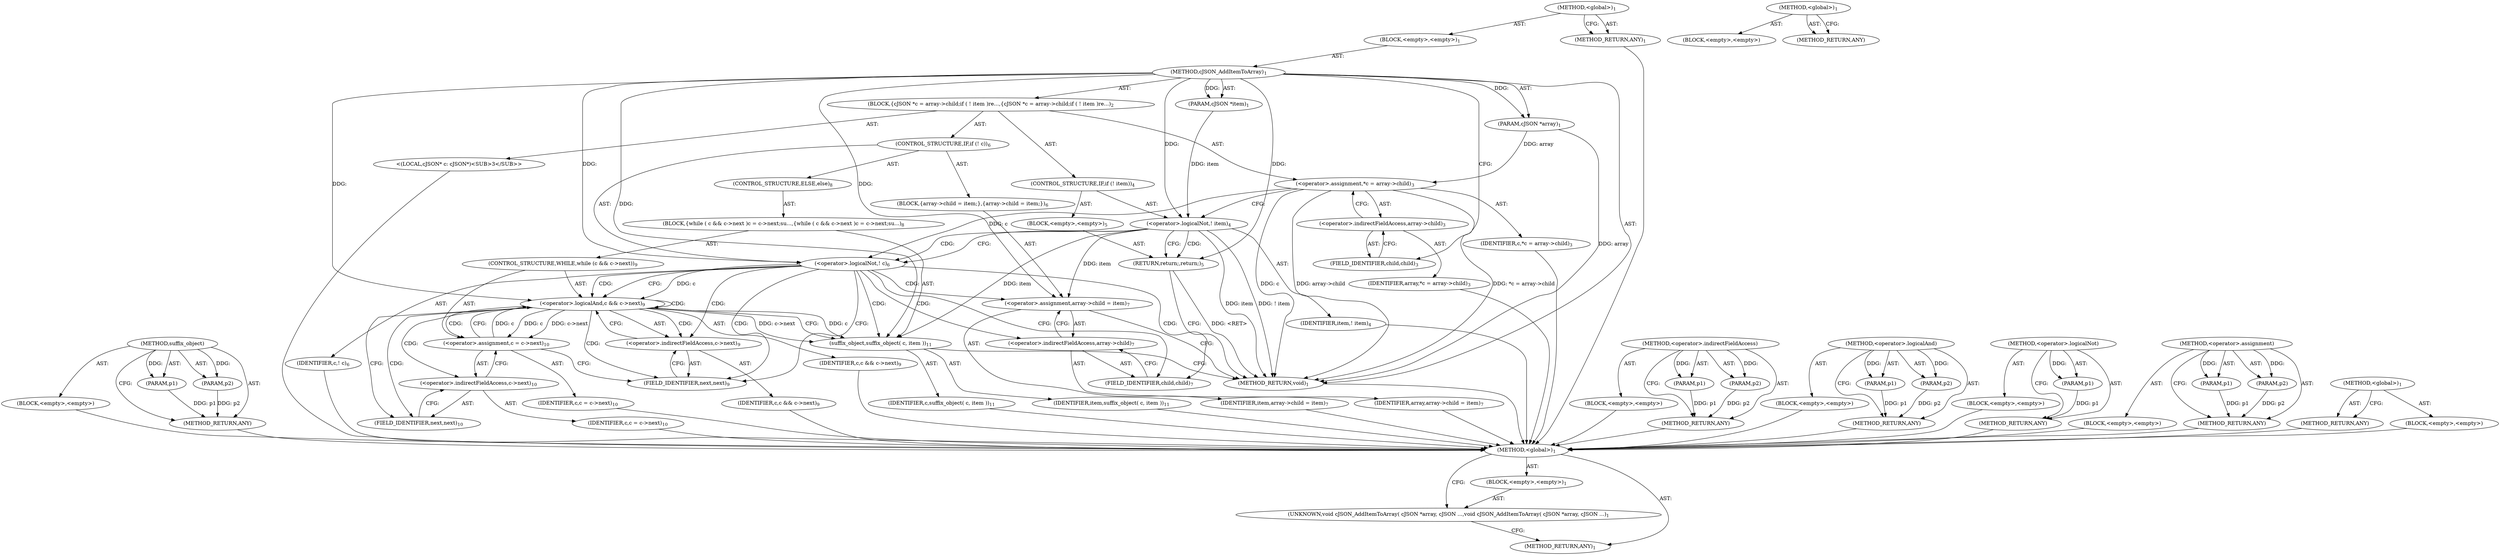digraph "&lt;global&gt;" {
vulnerable_84 [label=<(METHOD,suffix_object)>];
vulnerable_85 [label=<(PARAM,p1)>];
vulnerable_86 [label=<(PARAM,p2)>];
vulnerable_87 [label=<(BLOCK,&lt;empty&gt;,&lt;empty&gt;)>];
vulnerable_88 [label=<(METHOD_RETURN,ANY)>];
vulnerable_6 [label=<(METHOD,&lt;global&gt;)<SUB>1</SUB>>];
vulnerable_7 [label=<(BLOCK,&lt;empty&gt;,&lt;empty&gt;)<SUB>1</SUB>>];
vulnerable_8 [label=<(METHOD,cJSON_AddItemToArray)<SUB>1</SUB>>];
vulnerable_9 [label=<(PARAM,cJSON *array)<SUB>1</SUB>>];
vulnerable_10 [label=<(PARAM,cJSON *item)<SUB>1</SUB>>];
vulnerable_11 [label=<(BLOCK,{
	cJSON *c = array-&gt;child;
	if ( ! item )
		re...,{
	cJSON *c = array-&gt;child;
	if ( ! item )
		re...)<SUB>2</SUB>>];
vulnerable_12 [label="<(LOCAL,cJSON* c: cJSON*)<SUB>3</SUB>>"];
vulnerable_13 [label=<(&lt;operator&gt;.assignment,*c = array-&gt;child)<SUB>3</SUB>>];
vulnerable_14 [label=<(IDENTIFIER,c,*c = array-&gt;child)<SUB>3</SUB>>];
vulnerable_15 [label=<(&lt;operator&gt;.indirectFieldAccess,array-&gt;child)<SUB>3</SUB>>];
vulnerable_16 [label=<(IDENTIFIER,array,*c = array-&gt;child)<SUB>3</SUB>>];
vulnerable_17 [label=<(FIELD_IDENTIFIER,child,child)<SUB>3</SUB>>];
vulnerable_18 [label=<(CONTROL_STRUCTURE,IF,if (! item))<SUB>4</SUB>>];
vulnerable_19 [label=<(&lt;operator&gt;.logicalNot,! item)<SUB>4</SUB>>];
vulnerable_20 [label=<(IDENTIFIER,item,! item)<SUB>4</SUB>>];
vulnerable_21 [label=<(BLOCK,&lt;empty&gt;,&lt;empty&gt;)<SUB>5</SUB>>];
vulnerable_22 [label=<(RETURN,return;,return;)<SUB>5</SUB>>];
vulnerable_23 [label=<(CONTROL_STRUCTURE,IF,if (! c))<SUB>6</SUB>>];
vulnerable_24 [label=<(&lt;operator&gt;.logicalNot,! c)<SUB>6</SUB>>];
vulnerable_25 [label=<(IDENTIFIER,c,! c)<SUB>6</SUB>>];
vulnerable_26 [label=<(BLOCK,{
		array-&gt;child = item;
	},{
		array-&gt;child = item;
	})<SUB>6</SUB>>];
vulnerable_27 [label=<(&lt;operator&gt;.assignment,array-&gt;child = item)<SUB>7</SUB>>];
vulnerable_28 [label=<(&lt;operator&gt;.indirectFieldAccess,array-&gt;child)<SUB>7</SUB>>];
vulnerable_29 [label=<(IDENTIFIER,array,array-&gt;child = item)<SUB>7</SUB>>];
vulnerable_30 [label=<(FIELD_IDENTIFIER,child,child)<SUB>7</SUB>>];
vulnerable_31 [label=<(IDENTIFIER,item,array-&gt;child = item)<SUB>7</SUB>>];
vulnerable_32 [label=<(CONTROL_STRUCTURE,ELSE,else)<SUB>8</SUB>>];
vulnerable_33 [label=<(BLOCK,{
		while ( c &amp;&amp; c-&gt;next )
			c = c-&gt;next;
		su...,{
		while ( c &amp;&amp; c-&gt;next )
			c = c-&gt;next;
		su...)<SUB>8</SUB>>];
vulnerable_34 [label=<(CONTROL_STRUCTURE,WHILE,while (c &amp;&amp; c-&gt;next))<SUB>9</SUB>>];
vulnerable_35 [label=<(&lt;operator&gt;.logicalAnd,c &amp;&amp; c-&gt;next)<SUB>9</SUB>>];
vulnerable_36 [label=<(IDENTIFIER,c,c &amp;&amp; c-&gt;next)<SUB>9</SUB>>];
vulnerable_37 [label=<(&lt;operator&gt;.indirectFieldAccess,c-&gt;next)<SUB>9</SUB>>];
vulnerable_38 [label=<(IDENTIFIER,c,c &amp;&amp; c-&gt;next)<SUB>9</SUB>>];
vulnerable_39 [label=<(FIELD_IDENTIFIER,next,next)<SUB>9</SUB>>];
vulnerable_40 [label=<(&lt;operator&gt;.assignment,c = c-&gt;next)<SUB>10</SUB>>];
vulnerable_41 [label=<(IDENTIFIER,c,c = c-&gt;next)<SUB>10</SUB>>];
vulnerable_42 [label=<(&lt;operator&gt;.indirectFieldAccess,c-&gt;next)<SUB>10</SUB>>];
vulnerable_43 [label=<(IDENTIFIER,c,c = c-&gt;next)<SUB>10</SUB>>];
vulnerable_44 [label=<(FIELD_IDENTIFIER,next,next)<SUB>10</SUB>>];
vulnerable_45 [label=<(suffix_object,suffix_object( c, item ))<SUB>11</SUB>>];
vulnerable_46 [label=<(IDENTIFIER,c,suffix_object( c, item ))<SUB>11</SUB>>];
vulnerable_47 [label=<(IDENTIFIER,item,suffix_object( c, item ))<SUB>11</SUB>>];
vulnerable_48 [label=<(METHOD_RETURN,void)<SUB>1</SUB>>];
vulnerable_50 [label=<(METHOD_RETURN,ANY)<SUB>1</SUB>>];
vulnerable_70 [label=<(METHOD,&lt;operator&gt;.indirectFieldAccess)>];
vulnerable_71 [label=<(PARAM,p1)>];
vulnerable_72 [label=<(PARAM,p2)>];
vulnerable_73 [label=<(BLOCK,&lt;empty&gt;,&lt;empty&gt;)>];
vulnerable_74 [label=<(METHOD_RETURN,ANY)>];
vulnerable_79 [label=<(METHOD,&lt;operator&gt;.logicalAnd)>];
vulnerable_80 [label=<(PARAM,p1)>];
vulnerable_81 [label=<(PARAM,p2)>];
vulnerable_82 [label=<(BLOCK,&lt;empty&gt;,&lt;empty&gt;)>];
vulnerable_83 [label=<(METHOD_RETURN,ANY)>];
vulnerable_75 [label=<(METHOD,&lt;operator&gt;.logicalNot)>];
vulnerable_76 [label=<(PARAM,p1)>];
vulnerable_77 [label=<(BLOCK,&lt;empty&gt;,&lt;empty&gt;)>];
vulnerable_78 [label=<(METHOD_RETURN,ANY)>];
vulnerable_65 [label=<(METHOD,&lt;operator&gt;.assignment)>];
vulnerable_66 [label=<(PARAM,p1)>];
vulnerable_67 [label=<(PARAM,p2)>];
vulnerable_68 [label=<(BLOCK,&lt;empty&gt;,&lt;empty&gt;)>];
vulnerable_69 [label=<(METHOD_RETURN,ANY)>];
vulnerable_59 [label=<(METHOD,&lt;global&gt;)<SUB>1</SUB>>];
vulnerable_60 [label=<(BLOCK,&lt;empty&gt;,&lt;empty&gt;)>];
vulnerable_61 [label=<(METHOD_RETURN,ANY)>];
fixed_6 [label=<(METHOD,&lt;global&gt;)<SUB>1</SUB>>];
fixed_7 [label=<(BLOCK,&lt;empty&gt;,&lt;empty&gt;)<SUB>1</SUB>>];
fixed_8 [label=<(UNKNOWN,void cJSON_AddItemToArray( cJSON *array, cJSON ...,void cJSON_AddItemToArray( cJSON *array, cJSON ...)<SUB>1</SUB>>];
fixed_9 [label=<(METHOD_RETURN,ANY)<SUB>1</SUB>>];
fixed_14 [label=<(METHOD,&lt;global&gt;)<SUB>1</SUB>>];
fixed_15 [label=<(BLOCK,&lt;empty&gt;,&lt;empty&gt;)>];
fixed_16 [label=<(METHOD_RETURN,ANY)>];
vulnerable_84 -> vulnerable_85  [key=0, label="AST: "];
vulnerable_84 -> vulnerable_85  [key=1, label="DDG: "];
vulnerable_84 -> vulnerable_87  [key=0, label="AST: "];
vulnerable_84 -> vulnerable_86  [key=0, label="AST: "];
vulnerable_84 -> vulnerable_86  [key=1, label="DDG: "];
vulnerable_84 -> vulnerable_88  [key=0, label="AST: "];
vulnerable_84 -> vulnerable_88  [key=1, label="CFG: "];
vulnerable_85 -> vulnerable_88  [key=0, label="DDG: p1"];
vulnerable_86 -> vulnerable_88  [key=0, label="DDG: p2"];
vulnerable_87 -> fixed_6  [key=0];
vulnerable_88 -> fixed_6  [key=0];
vulnerable_6 -> vulnerable_7  [key=0, label="AST: "];
vulnerable_6 -> vulnerable_50  [key=0, label="AST: "];
vulnerable_6 -> vulnerable_50  [key=1, label="CFG: "];
vulnerable_7 -> vulnerable_8  [key=0, label="AST: "];
vulnerable_8 -> vulnerable_9  [key=0, label="AST: "];
vulnerable_8 -> vulnerable_9  [key=1, label="DDG: "];
vulnerable_8 -> vulnerable_10  [key=0, label="AST: "];
vulnerable_8 -> vulnerable_10  [key=1, label="DDG: "];
vulnerable_8 -> vulnerable_11  [key=0, label="AST: "];
vulnerable_8 -> vulnerable_48  [key=0, label="AST: "];
vulnerable_8 -> vulnerable_17  [key=0, label="CFG: "];
vulnerable_8 -> vulnerable_19  [key=0, label="DDG: "];
vulnerable_8 -> vulnerable_22  [key=0, label="DDG: "];
vulnerable_8 -> vulnerable_24  [key=0, label="DDG: "];
vulnerable_8 -> vulnerable_27  [key=0, label="DDG: "];
vulnerable_8 -> vulnerable_45  [key=0, label="DDG: "];
vulnerable_8 -> vulnerable_35  [key=0, label="DDG: "];
vulnerable_9 -> vulnerable_48  [key=0, label="DDG: array"];
vulnerable_9 -> vulnerable_13  [key=0, label="DDG: array"];
vulnerable_10 -> vulnerable_19  [key=0, label="DDG: item"];
vulnerable_11 -> vulnerable_12  [key=0, label="AST: "];
vulnerable_11 -> vulnerable_13  [key=0, label="AST: "];
vulnerable_11 -> vulnerable_18  [key=0, label="AST: "];
vulnerable_11 -> vulnerable_23  [key=0, label="AST: "];
vulnerable_12 -> fixed_6  [key=0];
vulnerable_13 -> vulnerable_14  [key=0, label="AST: "];
vulnerable_13 -> vulnerable_15  [key=0, label="AST: "];
vulnerable_13 -> vulnerable_19  [key=0, label="CFG: "];
vulnerable_13 -> vulnerable_48  [key=0, label="DDG: c"];
vulnerable_13 -> vulnerable_48  [key=1, label="DDG: array-&gt;child"];
vulnerable_13 -> vulnerable_48  [key=2, label="DDG: *c = array-&gt;child"];
vulnerable_13 -> vulnerable_24  [key=0, label="DDG: c"];
vulnerable_14 -> fixed_6  [key=0];
vulnerable_15 -> vulnerable_16  [key=0, label="AST: "];
vulnerable_15 -> vulnerable_17  [key=0, label="AST: "];
vulnerable_15 -> vulnerable_13  [key=0, label="CFG: "];
vulnerable_16 -> fixed_6  [key=0];
vulnerable_17 -> vulnerable_15  [key=0, label="CFG: "];
vulnerable_18 -> vulnerable_19  [key=0, label="AST: "];
vulnerable_18 -> vulnerable_21  [key=0, label="AST: "];
vulnerable_19 -> vulnerable_20  [key=0, label="AST: "];
vulnerable_19 -> vulnerable_22  [key=0, label="CFG: "];
vulnerable_19 -> vulnerable_22  [key=1, label="CDG: "];
vulnerable_19 -> vulnerable_24  [key=0, label="CFG: "];
vulnerable_19 -> vulnerable_24  [key=1, label="CDG: "];
vulnerable_19 -> vulnerable_48  [key=0, label="DDG: item"];
vulnerable_19 -> vulnerable_48  [key=1, label="DDG: ! item"];
vulnerable_19 -> vulnerable_27  [key=0, label="DDG: item"];
vulnerable_19 -> vulnerable_45  [key=0, label="DDG: item"];
vulnerable_20 -> fixed_6  [key=0];
vulnerable_21 -> vulnerable_22  [key=0, label="AST: "];
vulnerable_22 -> vulnerable_48  [key=0, label="CFG: "];
vulnerable_22 -> vulnerable_48  [key=1, label="DDG: &lt;RET&gt;"];
vulnerable_23 -> vulnerable_24  [key=0, label="AST: "];
vulnerable_23 -> vulnerable_26  [key=0, label="AST: "];
vulnerable_23 -> vulnerable_32  [key=0, label="AST: "];
vulnerable_24 -> vulnerable_25  [key=0, label="AST: "];
vulnerable_24 -> vulnerable_30  [key=0, label="CFG: "];
vulnerable_24 -> vulnerable_30  [key=1, label="CDG: "];
vulnerable_24 -> vulnerable_35  [key=0, label="CFG: "];
vulnerable_24 -> vulnerable_35  [key=1, label="DDG: c"];
vulnerable_24 -> vulnerable_35  [key=2, label="CDG: "];
vulnerable_24 -> vulnerable_39  [key=0, label="CFG: "];
vulnerable_24 -> vulnerable_39  [key=1, label="CDG: "];
vulnerable_24 -> vulnerable_28  [key=0, label="CDG: "];
vulnerable_24 -> vulnerable_45  [key=0, label="CDG: "];
vulnerable_24 -> vulnerable_27  [key=0, label="CDG: "];
vulnerable_24 -> vulnerable_37  [key=0, label="CDG: "];
vulnerable_25 -> fixed_6  [key=0];
vulnerable_26 -> vulnerable_27  [key=0, label="AST: "];
vulnerable_27 -> vulnerable_28  [key=0, label="AST: "];
vulnerable_27 -> vulnerable_31  [key=0, label="AST: "];
vulnerable_27 -> vulnerable_48  [key=0, label="CFG: "];
vulnerable_28 -> vulnerable_29  [key=0, label="AST: "];
vulnerable_28 -> vulnerable_30  [key=0, label="AST: "];
vulnerable_28 -> vulnerable_27  [key=0, label="CFG: "];
vulnerable_29 -> fixed_6  [key=0];
vulnerable_30 -> vulnerable_28  [key=0, label="CFG: "];
vulnerable_31 -> fixed_6  [key=0];
vulnerable_32 -> vulnerable_33  [key=0, label="AST: "];
vulnerable_33 -> vulnerable_34  [key=0, label="AST: "];
vulnerable_33 -> vulnerable_45  [key=0, label="AST: "];
vulnerable_34 -> vulnerable_35  [key=0, label="AST: "];
vulnerable_34 -> vulnerable_40  [key=0, label="AST: "];
vulnerable_35 -> vulnerable_36  [key=0, label="AST: "];
vulnerable_35 -> vulnerable_37  [key=0, label="AST: "];
vulnerable_35 -> vulnerable_37  [key=1, label="CDG: "];
vulnerable_35 -> vulnerable_44  [key=0, label="CFG: "];
vulnerable_35 -> vulnerable_44  [key=1, label="CDG: "];
vulnerable_35 -> vulnerable_45  [key=0, label="CFG: "];
vulnerable_35 -> vulnerable_45  [key=1, label="DDG: c"];
vulnerable_35 -> vulnerable_45  [key=2, label="DDG: c-&gt;next"];
vulnerable_35 -> vulnerable_40  [key=0, label="DDG: c"];
vulnerable_35 -> vulnerable_40  [key=1, label="DDG: c-&gt;next"];
vulnerable_35 -> vulnerable_40  [key=2, label="CDG: "];
vulnerable_35 -> vulnerable_42  [key=0, label="CDG: "];
vulnerable_35 -> vulnerable_35  [key=0, label="CDG: "];
vulnerable_35 -> vulnerable_39  [key=0, label="CDG: "];
vulnerable_36 -> fixed_6  [key=0];
vulnerable_37 -> vulnerable_38  [key=0, label="AST: "];
vulnerable_37 -> vulnerable_39  [key=0, label="AST: "];
vulnerable_37 -> vulnerable_35  [key=0, label="CFG: "];
vulnerable_38 -> fixed_6  [key=0];
vulnerable_39 -> vulnerable_37  [key=0, label="CFG: "];
vulnerable_40 -> vulnerable_41  [key=0, label="AST: "];
vulnerable_40 -> vulnerable_42  [key=0, label="AST: "];
vulnerable_40 -> vulnerable_35  [key=0, label="CFG: "];
vulnerable_40 -> vulnerable_35  [key=1, label="DDG: c"];
vulnerable_40 -> vulnerable_39  [key=0, label="CFG: "];
vulnerable_41 -> fixed_6  [key=0];
vulnerable_42 -> vulnerable_43  [key=0, label="AST: "];
vulnerable_42 -> vulnerable_44  [key=0, label="AST: "];
vulnerable_42 -> vulnerable_40  [key=0, label="CFG: "];
vulnerable_43 -> fixed_6  [key=0];
vulnerable_44 -> vulnerable_42  [key=0, label="CFG: "];
vulnerable_45 -> vulnerable_46  [key=0, label="AST: "];
vulnerable_45 -> vulnerable_47  [key=0, label="AST: "];
vulnerable_45 -> vulnerable_48  [key=0, label="CFG: "];
vulnerable_46 -> fixed_6  [key=0];
vulnerable_47 -> fixed_6  [key=0];
vulnerable_48 -> fixed_6  [key=0];
vulnerable_50 -> fixed_6  [key=0];
vulnerable_70 -> vulnerable_71  [key=0, label="AST: "];
vulnerable_70 -> vulnerable_71  [key=1, label="DDG: "];
vulnerable_70 -> vulnerable_73  [key=0, label="AST: "];
vulnerable_70 -> vulnerable_72  [key=0, label="AST: "];
vulnerable_70 -> vulnerable_72  [key=1, label="DDG: "];
vulnerable_70 -> vulnerable_74  [key=0, label="AST: "];
vulnerable_70 -> vulnerable_74  [key=1, label="CFG: "];
vulnerable_71 -> vulnerable_74  [key=0, label="DDG: p1"];
vulnerable_72 -> vulnerable_74  [key=0, label="DDG: p2"];
vulnerable_73 -> fixed_6  [key=0];
vulnerable_74 -> fixed_6  [key=0];
vulnerable_79 -> vulnerable_80  [key=0, label="AST: "];
vulnerable_79 -> vulnerable_80  [key=1, label="DDG: "];
vulnerable_79 -> vulnerable_82  [key=0, label="AST: "];
vulnerable_79 -> vulnerable_81  [key=0, label="AST: "];
vulnerable_79 -> vulnerable_81  [key=1, label="DDG: "];
vulnerable_79 -> vulnerable_83  [key=0, label="AST: "];
vulnerable_79 -> vulnerable_83  [key=1, label="CFG: "];
vulnerable_80 -> vulnerable_83  [key=0, label="DDG: p1"];
vulnerable_81 -> vulnerable_83  [key=0, label="DDG: p2"];
vulnerable_82 -> fixed_6  [key=0];
vulnerable_83 -> fixed_6  [key=0];
vulnerable_75 -> vulnerable_76  [key=0, label="AST: "];
vulnerable_75 -> vulnerable_76  [key=1, label="DDG: "];
vulnerable_75 -> vulnerable_77  [key=0, label="AST: "];
vulnerable_75 -> vulnerable_78  [key=0, label="AST: "];
vulnerable_75 -> vulnerable_78  [key=1, label="CFG: "];
vulnerable_76 -> vulnerable_78  [key=0, label="DDG: p1"];
vulnerable_77 -> fixed_6  [key=0];
vulnerable_78 -> fixed_6  [key=0];
vulnerable_65 -> vulnerable_66  [key=0, label="AST: "];
vulnerable_65 -> vulnerable_66  [key=1, label="DDG: "];
vulnerable_65 -> vulnerable_68  [key=0, label="AST: "];
vulnerable_65 -> vulnerable_67  [key=0, label="AST: "];
vulnerable_65 -> vulnerable_67  [key=1, label="DDG: "];
vulnerable_65 -> vulnerable_69  [key=0, label="AST: "];
vulnerable_65 -> vulnerable_69  [key=1, label="CFG: "];
vulnerable_66 -> vulnerable_69  [key=0, label="DDG: p1"];
vulnerable_67 -> vulnerable_69  [key=0, label="DDG: p2"];
vulnerable_68 -> fixed_6  [key=0];
vulnerable_69 -> fixed_6  [key=0];
vulnerable_59 -> vulnerable_60  [key=0, label="AST: "];
vulnerable_59 -> vulnerable_61  [key=0, label="AST: "];
vulnerable_59 -> vulnerable_61  [key=1, label="CFG: "];
vulnerable_60 -> fixed_6  [key=0];
vulnerable_61 -> fixed_6  [key=0];
fixed_6 -> fixed_7  [key=0, label="AST: "];
fixed_6 -> fixed_9  [key=0, label="AST: "];
fixed_6 -> fixed_8  [key=0, label="CFG: "];
fixed_7 -> fixed_8  [key=0, label="AST: "];
fixed_8 -> fixed_9  [key=0, label="CFG: "];
fixed_14 -> fixed_15  [key=0, label="AST: "];
fixed_14 -> fixed_16  [key=0, label="AST: "];
fixed_14 -> fixed_16  [key=1, label="CFG: "];
}
